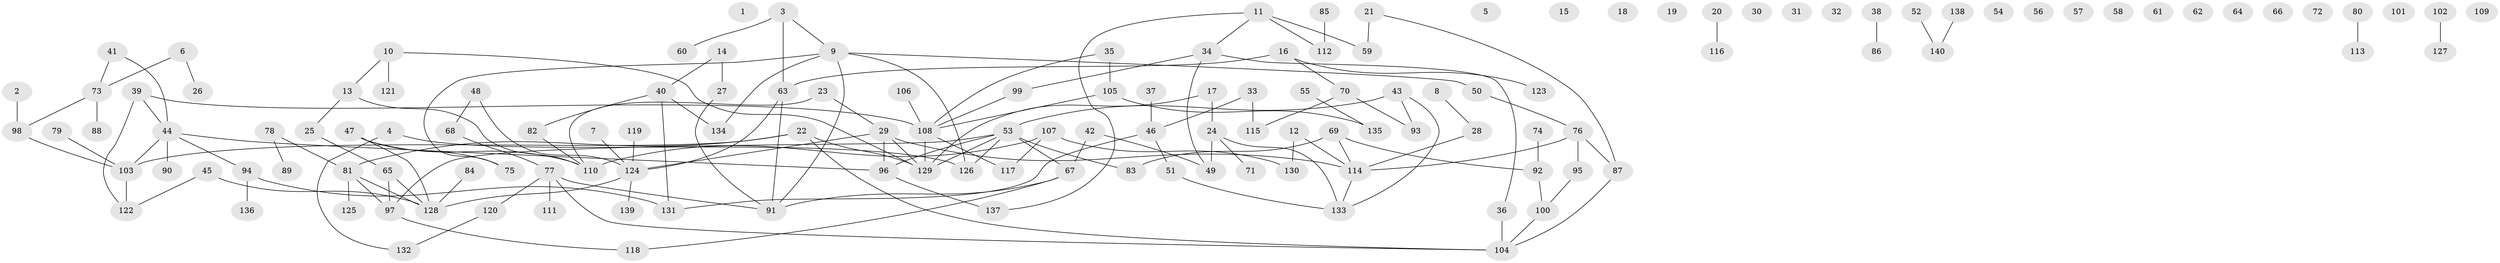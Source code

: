 // Generated by graph-tools (version 1.1) at 2025/00/03/09/25 03:00:51]
// undirected, 140 vertices, 156 edges
graph export_dot {
graph [start="1"]
  node [color=gray90,style=filled];
  1;
  2;
  3;
  4;
  5;
  6;
  7;
  8;
  9;
  10;
  11;
  12;
  13;
  14;
  15;
  16;
  17;
  18;
  19;
  20;
  21;
  22;
  23;
  24;
  25;
  26;
  27;
  28;
  29;
  30;
  31;
  32;
  33;
  34;
  35;
  36;
  37;
  38;
  39;
  40;
  41;
  42;
  43;
  44;
  45;
  46;
  47;
  48;
  49;
  50;
  51;
  52;
  53;
  54;
  55;
  56;
  57;
  58;
  59;
  60;
  61;
  62;
  63;
  64;
  65;
  66;
  67;
  68;
  69;
  70;
  71;
  72;
  73;
  74;
  75;
  76;
  77;
  78;
  79;
  80;
  81;
  82;
  83;
  84;
  85;
  86;
  87;
  88;
  89;
  90;
  91;
  92;
  93;
  94;
  95;
  96;
  97;
  98;
  99;
  100;
  101;
  102;
  103;
  104;
  105;
  106;
  107;
  108;
  109;
  110;
  111;
  112;
  113;
  114;
  115;
  116;
  117;
  118;
  119;
  120;
  121;
  122;
  123;
  124;
  125;
  126;
  127;
  128;
  129;
  130;
  131;
  132;
  133;
  134;
  135;
  136;
  137;
  138;
  139;
  140;
  2 -- 98;
  3 -- 9;
  3 -- 60;
  3 -- 63;
  4 -- 126;
  4 -- 132;
  6 -- 26;
  6 -- 73;
  7 -- 124;
  8 -- 28;
  9 -- 50;
  9 -- 75;
  9 -- 91;
  9 -- 126;
  9 -- 134;
  10 -- 13;
  10 -- 121;
  10 -- 129;
  11 -- 34;
  11 -- 59;
  11 -- 112;
  11 -- 137;
  12 -- 114;
  12 -- 130;
  13 -- 25;
  13 -- 110;
  14 -- 27;
  14 -- 40;
  16 -- 63;
  16 -- 70;
  16 -- 123;
  17 -- 24;
  17 -- 129;
  20 -- 116;
  21 -- 59;
  21 -- 87;
  22 -- 81;
  22 -- 103;
  22 -- 104;
  22 -- 129;
  23 -- 29;
  23 -- 110;
  24 -- 49;
  24 -- 71;
  24 -- 133;
  25 -- 65;
  27 -- 91;
  28 -- 114;
  29 -- 96;
  29 -- 114;
  29 -- 124;
  29 -- 129;
  33 -- 46;
  33 -- 115;
  34 -- 36;
  34 -- 49;
  34 -- 99;
  35 -- 105;
  35 -- 108;
  36 -- 104;
  37 -- 46;
  38 -- 86;
  39 -- 44;
  39 -- 108;
  39 -- 122;
  40 -- 82;
  40 -- 131;
  40 -- 134;
  41 -- 44;
  41 -- 73;
  42 -- 49;
  42 -- 67;
  43 -- 53;
  43 -- 93;
  43 -- 133;
  44 -- 90;
  44 -- 94;
  44 -- 96;
  44 -- 103;
  45 -- 122;
  45 -- 128;
  46 -- 51;
  46 -- 131;
  47 -- 75;
  47 -- 110;
  47 -- 128;
  48 -- 68;
  48 -- 124;
  50 -- 76;
  51 -- 133;
  52 -- 140;
  53 -- 67;
  53 -- 83;
  53 -- 96;
  53 -- 97;
  53 -- 126;
  53 -- 129;
  55 -- 135;
  63 -- 91;
  63 -- 124;
  65 -- 97;
  65 -- 128;
  67 -- 91;
  67 -- 118;
  68 -- 77;
  69 -- 83;
  69 -- 92;
  69 -- 114;
  70 -- 93;
  70 -- 115;
  73 -- 88;
  73 -- 98;
  74 -- 92;
  76 -- 87;
  76 -- 95;
  76 -- 114;
  77 -- 91;
  77 -- 104;
  77 -- 111;
  77 -- 120;
  78 -- 81;
  78 -- 89;
  79 -- 103;
  80 -- 113;
  81 -- 97;
  81 -- 125;
  81 -- 128;
  82 -- 110;
  84 -- 128;
  85 -- 112;
  87 -- 104;
  92 -- 100;
  94 -- 131;
  94 -- 136;
  95 -- 100;
  96 -- 137;
  97 -- 118;
  98 -- 103;
  99 -- 108;
  100 -- 104;
  102 -- 127;
  103 -- 122;
  105 -- 108;
  105 -- 135;
  106 -- 108;
  107 -- 110;
  107 -- 117;
  107 -- 130;
  108 -- 117;
  108 -- 129;
  114 -- 133;
  119 -- 124;
  120 -- 132;
  124 -- 128;
  124 -- 139;
  138 -- 140;
}
